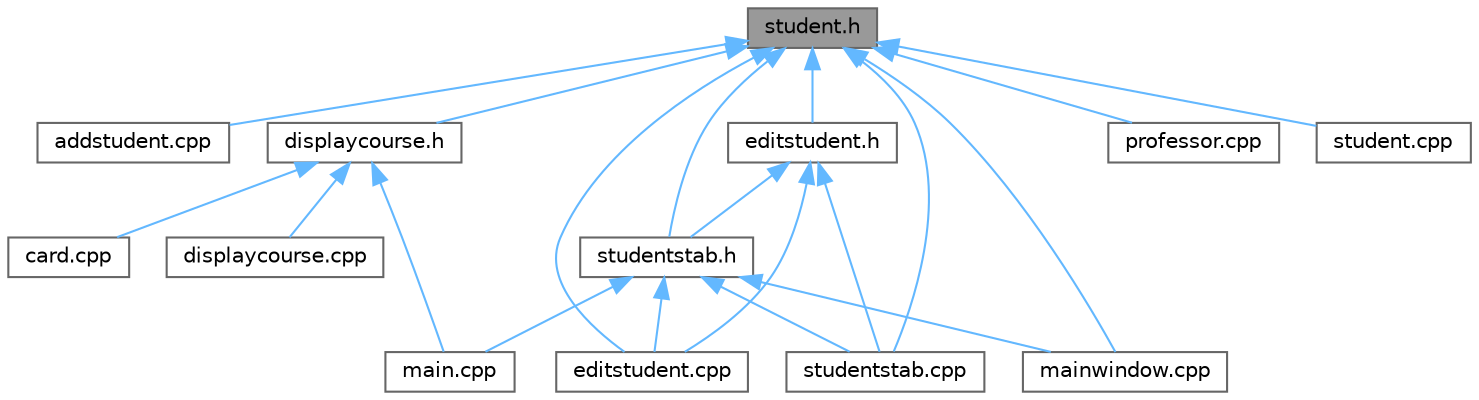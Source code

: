 digraph "student.h"
{
 // LATEX_PDF_SIZE
  bgcolor="transparent";
  edge [fontname=Helvetica,fontsize=10,labelfontname=Helvetica,labelfontsize=10];
  node [fontname=Helvetica,fontsize=10,shape=box,height=0.2,width=0.4];
  Node1 [label="student.h",height=0.2,width=0.4,color="gray40", fillcolor="grey60", style="filled", fontcolor="black",tooltip=" "];
  Node1 -> Node2 [dir="back",color="steelblue1",style="solid"];
  Node2 [label="addstudent.cpp",height=0.2,width=0.4,color="grey40", fillcolor="white", style="filled",URL="$addstudent_8cpp.html",tooltip=" "];
  Node1 -> Node3 [dir="back",color="steelblue1",style="solid"];
  Node3 [label="displaycourse.h",height=0.2,width=0.4,color="grey40", fillcolor="white", style="filled",URL="$displaycourse_8h.html",tooltip=" "];
  Node3 -> Node4 [dir="back",color="steelblue1",style="solid"];
  Node4 [label="card.cpp",height=0.2,width=0.4,color="grey40", fillcolor="white", style="filled",URL="$card_8cpp.html",tooltip=" "];
  Node3 -> Node5 [dir="back",color="steelblue1",style="solid"];
  Node5 [label="displaycourse.cpp",height=0.2,width=0.4,color="grey40", fillcolor="white", style="filled",URL="$displaycourse_8cpp.html",tooltip=" "];
  Node3 -> Node6 [dir="back",color="steelblue1",style="solid"];
  Node6 [label="main.cpp",height=0.2,width=0.4,color="grey40", fillcolor="white", style="filled",URL="$main_8cpp.html",tooltip=" "];
  Node1 -> Node7 [dir="back",color="steelblue1",style="solid"];
  Node7 [label="editstudent.cpp",height=0.2,width=0.4,color="grey40", fillcolor="white", style="filled",URL="$editstudent_8cpp.html",tooltip=" "];
  Node1 -> Node8 [dir="back",color="steelblue1",style="solid"];
  Node8 [label="editstudent.h",height=0.2,width=0.4,color="grey40", fillcolor="white", style="filled",URL="$editstudent_8h.html",tooltip=" "];
  Node8 -> Node7 [dir="back",color="steelblue1",style="solid"];
  Node8 -> Node9 [dir="back",color="steelblue1",style="solid"];
  Node9 [label="studentstab.cpp",height=0.2,width=0.4,color="grey40", fillcolor="white", style="filled",URL="$studentstab_8cpp.html",tooltip=" "];
  Node8 -> Node10 [dir="back",color="steelblue1",style="solid"];
  Node10 [label="studentstab.h",height=0.2,width=0.4,color="grey40", fillcolor="white", style="filled",URL="$studentstab_8h.html",tooltip=" "];
  Node10 -> Node7 [dir="back",color="steelblue1",style="solid"];
  Node10 -> Node6 [dir="back",color="steelblue1",style="solid"];
  Node10 -> Node11 [dir="back",color="steelblue1",style="solid"];
  Node11 [label="mainwindow.cpp",height=0.2,width=0.4,color="grey40", fillcolor="white", style="filled",URL="$mainwindow_8cpp.html",tooltip=" "];
  Node10 -> Node9 [dir="back",color="steelblue1",style="solid"];
  Node1 -> Node11 [dir="back",color="steelblue1",style="solid"];
  Node1 -> Node12 [dir="back",color="steelblue1",style="solid"];
  Node12 [label="professor.cpp",height=0.2,width=0.4,color="grey40", fillcolor="white", style="filled",URL="$professor_8cpp.html",tooltip=" "];
  Node1 -> Node13 [dir="back",color="steelblue1",style="solid"];
  Node13 [label="student.cpp",height=0.2,width=0.4,color="grey40", fillcolor="white", style="filled",URL="$student_8cpp.html",tooltip=" "];
  Node1 -> Node9 [dir="back",color="steelblue1",style="solid"];
  Node1 -> Node10 [dir="back",color="steelblue1",style="solid"];
}
